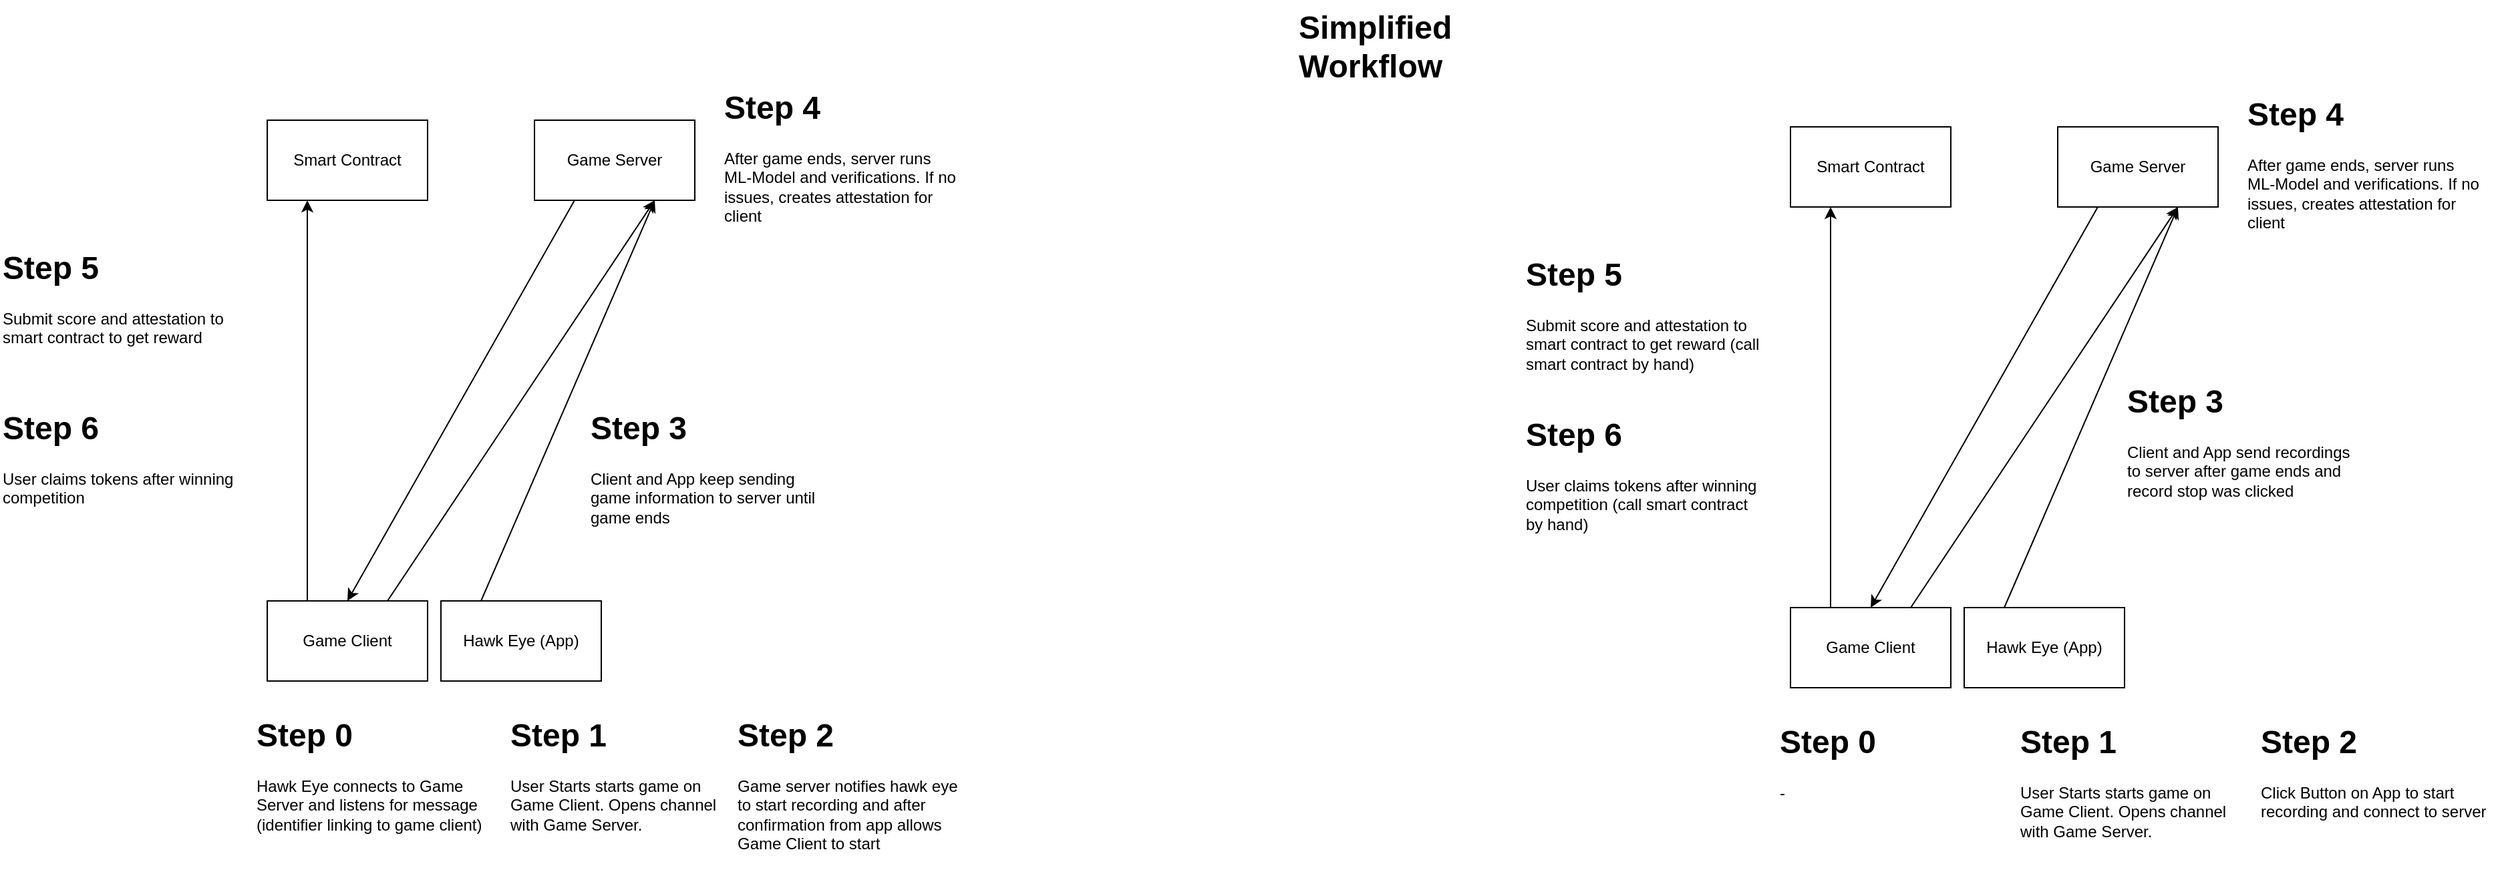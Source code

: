 <mxfile version="24.7.17">
  <diagram name="Page-1" id="hWmk9wWheE_fdwTrm1iu">
    <mxGraphModel dx="1865" dy="1236" grid="1" gridSize="10" guides="1" tooltips="1" connect="1" arrows="1" fold="1" page="1" pageScale="1" pageWidth="1169" pageHeight="827" math="0" shadow="0">
      <root>
        <mxCell id="0" />
        <mxCell id="1" parent="0" />
        <mxCell id="c5R6sbCwN-UjyJ-YpXKC-16" style="rounded=0;orthogonalLoop=1;jettySize=auto;html=1;exitX=0.25;exitY=1;exitDx=0;exitDy=0;entryX=0.5;entryY=0;entryDx=0;entryDy=0;" edge="1" parent="1" source="c5R6sbCwN-UjyJ-YpXKC-1" target="c5R6sbCwN-UjyJ-YpXKC-2">
          <mxGeometry relative="1" as="geometry" />
        </mxCell>
        <mxCell id="c5R6sbCwN-UjyJ-YpXKC-1" value="Game Server" style="rounded=0;whiteSpace=wrap;html=1;" vertex="1" parent="1">
          <mxGeometry x="640" y="120" width="120" height="60" as="geometry" />
        </mxCell>
        <mxCell id="c5R6sbCwN-UjyJ-YpXKC-6" style="rounded=0;orthogonalLoop=1;jettySize=auto;html=1;exitX=0.75;exitY=0;exitDx=0;exitDy=0;entryX=0.75;entryY=1;entryDx=0;entryDy=0;" edge="1" parent="1" source="c5R6sbCwN-UjyJ-YpXKC-2" target="c5R6sbCwN-UjyJ-YpXKC-1">
          <mxGeometry relative="1" as="geometry" />
        </mxCell>
        <mxCell id="c5R6sbCwN-UjyJ-YpXKC-14" style="rounded=0;orthogonalLoop=1;jettySize=auto;html=1;exitX=0.25;exitY=0;exitDx=0;exitDy=0;entryX=0.25;entryY=1;entryDx=0;entryDy=0;" edge="1" parent="1" source="c5R6sbCwN-UjyJ-YpXKC-2" target="c5R6sbCwN-UjyJ-YpXKC-4">
          <mxGeometry relative="1" as="geometry" />
        </mxCell>
        <mxCell id="c5R6sbCwN-UjyJ-YpXKC-2" value="&lt;div&gt;Game Client&lt;/div&gt;" style="rounded=0;whiteSpace=wrap;html=1;" vertex="1" parent="1">
          <mxGeometry x="440" y="480" width="120" height="60" as="geometry" />
        </mxCell>
        <mxCell id="c5R6sbCwN-UjyJ-YpXKC-12" style="rounded=0;orthogonalLoop=1;jettySize=auto;html=1;exitX=0.25;exitY=0;exitDx=0;exitDy=0;entryX=0.75;entryY=1;entryDx=0;entryDy=0;" edge="1" parent="1" source="c5R6sbCwN-UjyJ-YpXKC-3" target="c5R6sbCwN-UjyJ-YpXKC-1">
          <mxGeometry relative="1" as="geometry">
            <mxPoint x="730" y="180" as="targetPoint" />
          </mxGeometry>
        </mxCell>
        <mxCell id="c5R6sbCwN-UjyJ-YpXKC-3" value="&lt;div&gt;Hawk Eye (App)&lt;/div&gt;" style="rounded=0;whiteSpace=wrap;html=1;" vertex="1" parent="1">
          <mxGeometry x="570" y="480" width="120" height="60" as="geometry" />
        </mxCell>
        <mxCell id="c5R6sbCwN-UjyJ-YpXKC-4" value="&lt;div&gt;Smart Contract&lt;/div&gt;" style="rounded=0;whiteSpace=wrap;html=1;" vertex="1" parent="1">
          <mxGeometry x="440" y="120" width="120" height="60" as="geometry" />
        </mxCell>
        <mxCell id="c5R6sbCwN-UjyJ-YpXKC-5" value="&lt;h1 style=&quot;margin-top: 0px;&quot;&gt;Step 1&lt;/h1&gt;&lt;p&gt;User Starts starts game on Game Client. Opens channel with Game Server.&lt;/p&gt;" style="text;html=1;whiteSpace=wrap;overflow=hidden;rounded=0;" vertex="1" parent="1">
          <mxGeometry x="620" y="560" width="180" height="120" as="geometry" />
        </mxCell>
        <mxCell id="c5R6sbCwN-UjyJ-YpXKC-8" value="&lt;h1 style=&quot;margin-top: 0px;&quot;&gt;Step 2&lt;/h1&gt;&lt;p&gt;Game server notifies hawk eye to start recording and after confirmation from app allows Game Client to start&lt;/p&gt;" style="text;html=1;whiteSpace=wrap;overflow=hidden;rounded=0;" vertex="1" parent="1">
          <mxGeometry x="790" y="560" width="180" height="120" as="geometry" />
        </mxCell>
        <mxCell id="c5R6sbCwN-UjyJ-YpXKC-9" value="&lt;h1 style=&quot;margin-top: 0px;&quot;&gt;Step 0&lt;/h1&gt;&lt;p&gt;Hawk Eye connects to Game Server and listens for message (identifier linking to game client)&lt;/p&gt;" style="text;html=1;whiteSpace=wrap;overflow=hidden;rounded=0;" vertex="1" parent="1">
          <mxGeometry x="430" y="560" width="180" height="120" as="geometry" />
        </mxCell>
        <mxCell id="c5R6sbCwN-UjyJ-YpXKC-11" value="&lt;h1 style=&quot;margin-top: 0px;&quot;&gt;Step 3&lt;/h1&gt;&lt;p&gt;Client and App keep sending game information to server until game ends&lt;/p&gt;" style="text;html=1;whiteSpace=wrap;overflow=hidden;rounded=0;" vertex="1" parent="1">
          <mxGeometry x="680" y="330" width="180" height="120" as="geometry" />
        </mxCell>
        <mxCell id="c5R6sbCwN-UjyJ-YpXKC-13" value="&lt;h1 style=&quot;margin-top: 0px;&quot;&gt;Step 4&lt;/h1&gt;&lt;p&gt;After game ends, server runs ML-Model and verifications. If no issues, creates attestation for client&lt;/p&gt;" style="text;html=1;whiteSpace=wrap;overflow=hidden;rounded=0;" vertex="1" parent="1">
          <mxGeometry x="780" y="90" width="180" height="120" as="geometry" />
        </mxCell>
        <mxCell id="c5R6sbCwN-UjyJ-YpXKC-15" value="&lt;h1 style=&quot;margin-top: 0px;&quot;&gt;Step 5&lt;/h1&gt;&lt;p&gt;Submit score and attestation to smart contract to get reward&lt;/p&gt;" style="text;html=1;whiteSpace=wrap;overflow=hidden;rounded=0;" vertex="1" parent="1">
          <mxGeometry x="240" y="210" width="180" height="120" as="geometry" />
        </mxCell>
        <mxCell id="c5R6sbCwN-UjyJ-YpXKC-18" value="&lt;h1 style=&quot;margin-top: 0px;&quot;&gt;Step 6&lt;/h1&gt;&lt;p&gt;User claims tokens after winning competition&lt;/p&gt;" style="text;html=1;whiteSpace=wrap;overflow=hidden;rounded=0;" vertex="1" parent="1">
          <mxGeometry x="240" y="330" width="180" height="120" as="geometry" />
        </mxCell>
        <mxCell id="c5R6sbCwN-UjyJ-YpXKC-19" style="rounded=0;orthogonalLoop=1;jettySize=auto;html=1;exitX=0.25;exitY=1;exitDx=0;exitDy=0;entryX=0.5;entryY=0;entryDx=0;entryDy=0;" edge="1" source="c5R6sbCwN-UjyJ-YpXKC-20" target="c5R6sbCwN-UjyJ-YpXKC-23" parent="1">
          <mxGeometry relative="1" as="geometry" />
        </mxCell>
        <mxCell id="c5R6sbCwN-UjyJ-YpXKC-20" value="Game Server" style="rounded=0;whiteSpace=wrap;html=1;" vertex="1" parent="1">
          <mxGeometry x="1780" y="125" width="120" height="60" as="geometry" />
        </mxCell>
        <mxCell id="c5R6sbCwN-UjyJ-YpXKC-21" style="rounded=0;orthogonalLoop=1;jettySize=auto;html=1;exitX=0.75;exitY=0;exitDx=0;exitDy=0;entryX=0.75;entryY=1;entryDx=0;entryDy=0;" edge="1" source="c5R6sbCwN-UjyJ-YpXKC-23" target="c5R6sbCwN-UjyJ-YpXKC-20" parent="1">
          <mxGeometry relative="1" as="geometry" />
        </mxCell>
        <mxCell id="c5R6sbCwN-UjyJ-YpXKC-22" style="rounded=0;orthogonalLoop=1;jettySize=auto;html=1;exitX=0.25;exitY=0;exitDx=0;exitDy=0;entryX=0.25;entryY=1;entryDx=0;entryDy=0;" edge="1" source="c5R6sbCwN-UjyJ-YpXKC-23" target="c5R6sbCwN-UjyJ-YpXKC-26" parent="1">
          <mxGeometry relative="1" as="geometry" />
        </mxCell>
        <mxCell id="c5R6sbCwN-UjyJ-YpXKC-23" value="&lt;div&gt;Game Client&lt;/div&gt;" style="rounded=0;whiteSpace=wrap;html=1;" vertex="1" parent="1">
          <mxGeometry x="1580" y="485" width="120" height="60" as="geometry" />
        </mxCell>
        <mxCell id="c5R6sbCwN-UjyJ-YpXKC-24" style="rounded=0;orthogonalLoop=1;jettySize=auto;html=1;exitX=0.25;exitY=0;exitDx=0;exitDy=0;entryX=0.75;entryY=1;entryDx=0;entryDy=0;" edge="1" source="c5R6sbCwN-UjyJ-YpXKC-25" target="c5R6sbCwN-UjyJ-YpXKC-20" parent="1">
          <mxGeometry relative="1" as="geometry">
            <mxPoint x="1870" y="185" as="targetPoint" />
          </mxGeometry>
        </mxCell>
        <mxCell id="c5R6sbCwN-UjyJ-YpXKC-25" value="&lt;div&gt;Hawk Eye (App)&lt;/div&gt;" style="rounded=0;whiteSpace=wrap;html=1;" vertex="1" parent="1">
          <mxGeometry x="1710" y="485" width="120" height="60" as="geometry" />
        </mxCell>
        <mxCell id="c5R6sbCwN-UjyJ-YpXKC-26" value="&lt;div&gt;Smart Contract&lt;/div&gt;" style="rounded=0;whiteSpace=wrap;html=1;" vertex="1" parent="1">
          <mxGeometry x="1580" y="125" width="120" height="60" as="geometry" />
        </mxCell>
        <mxCell id="c5R6sbCwN-UjyJ-YpXKC-27" value="&lt;h1 style=&quot;margin-top: 0px;&quot;&gt;Step 1&lt;/h1&gt;&lt;p&gt;User Starts starts game on Game Client. Opens channel with Game Server.&lt;/p&gt;" style="text;html=1;whiteSpace=wrap;overflow=hidden;rounded=0;" vertex="1" parent="1">
          <mxGeometry x="1750" y="565" width="180" height="120" as="geometry" />
        </mxCell>
        <mxCell id="c5R6sbCwN-UjyJ-YpXKC-28" value="&lt;h1 style=&quot;margin-top: 0px;&quot;&gt;Step 2&lt;/h1&gt;&lt;p&gt;Click Button on App to start recording and connect to server&lt;br&gt;&lt;/p&gt;" style="text;html=1;whiteSpace=wrap;overflow=hidden;rounded=0;" vertex="1" parent="1">
          <mxGeometry x="1930" y="565" width="180" height="120" as="geometry" />
        </mxCell>
        <mxCell id="c5R6sbCwN-UjyJ-YpXKC-29" value="&lt;h1 style=&quot;margin-top: 0px;&quot;&gt;Step 0&lt;/h1&gt;&lt;p&gt;-&lt;/p&gt;" style="text;html=1;whiteSpace=wrap;overflow=hidden;rounded=0;" vertex="1" parent="1">
          <mxGeometry x="1570" y="565" width="180" height="120" as="geometry" />
        </mxCell>
        <mxCell id="c5R6sbCwN-UjyJ-YpXKC-30" value="&lt;h1 style=&quot;margin-top: 0px;&quot;&gt;Step 3&lt;/h1&gt;&lt;p&gt;Client and App send recordings to server after game ends and record stop was clicked&lt;/p&gt;" style="text;html=1;whiteSpace=wrap;overflow=hidden;rounded=0;" vertex="1" parent="1">
          <mxGeometry x="1830" y="310" width="180" height="120" as="geometry" />
        </mxCell>
        <mxCell id="c5R6sbCwN-UjyJ-YpXKC-31" value="&lt;h1 style=&quot;margin-top: 0px;&quot;&gt;Step 4&lt;/h1&gt;&lt;p&gt;After game ends, server runs ML-Model and verifications. If no issues, creates attestation for client&lt;/p&gt;" style="text;html=1;whiteSpace=wrap;overflow=hidden;rounded=0;" vertex="1" parent="1">
          <mxGeometry x="1920" y="95" width="180" height="120" as="geometry" />
        </mxCell>
        <mxCell id="c5R6sbCwN-UjyJ-YpXKC-32" value="&lt;h1 style=&quot;margin-top: 0px;&quot;&gt;Step 5&lt;/h1&gt;&lt;p&gt;Submit score and attestation to smart contract to get reward (call smart contract by hand)&lt;/p&gt;" style="text;html=1;whiteSpace=wrap;overflow=hidden;rounded=0;" vertex="1" parent="1">
          <mxGeometry x="1380" y="215" width="180" height="120" as="geometry" />
        </mxCell>
        <mxCell id="c5R6sbCwN-UjyJ-YpXKC-33" value="&lt;h1 style=&quot;margin-top: 0px;&quot;&gt;Step 6&lt;/h1&gt;&lt;p&gt;User claims tokens after winning competition (call smart contract by hand)&lt;/p&gt;" style="text;html=1;whiteSpace=wrap;overflow=hidden;rounded=0;" vertex="1" parent="1">
          <mxGeometry x="1380" y="335" width="180" height="120" as="geometry" />
        </mxCell>
        <mxCell id="c5R6sbCwN-UjyJ-YpXKC-34" value="&lt;h1 style=&quot;margin-top: 0px;&quot;&gt;Simplified Workflow&lt;/h1&gt;" style="text;html=1;whiteSpace=wrap;overflow=hidden;rounded=0;" vertex="1" parent="1">
          <mxGeometry x="1210" y="30" width="180" height="120" as="geometry" />
        </mxCell>
      </root>
    </mxGraphModel>
  </diagram>
</mxfile>
